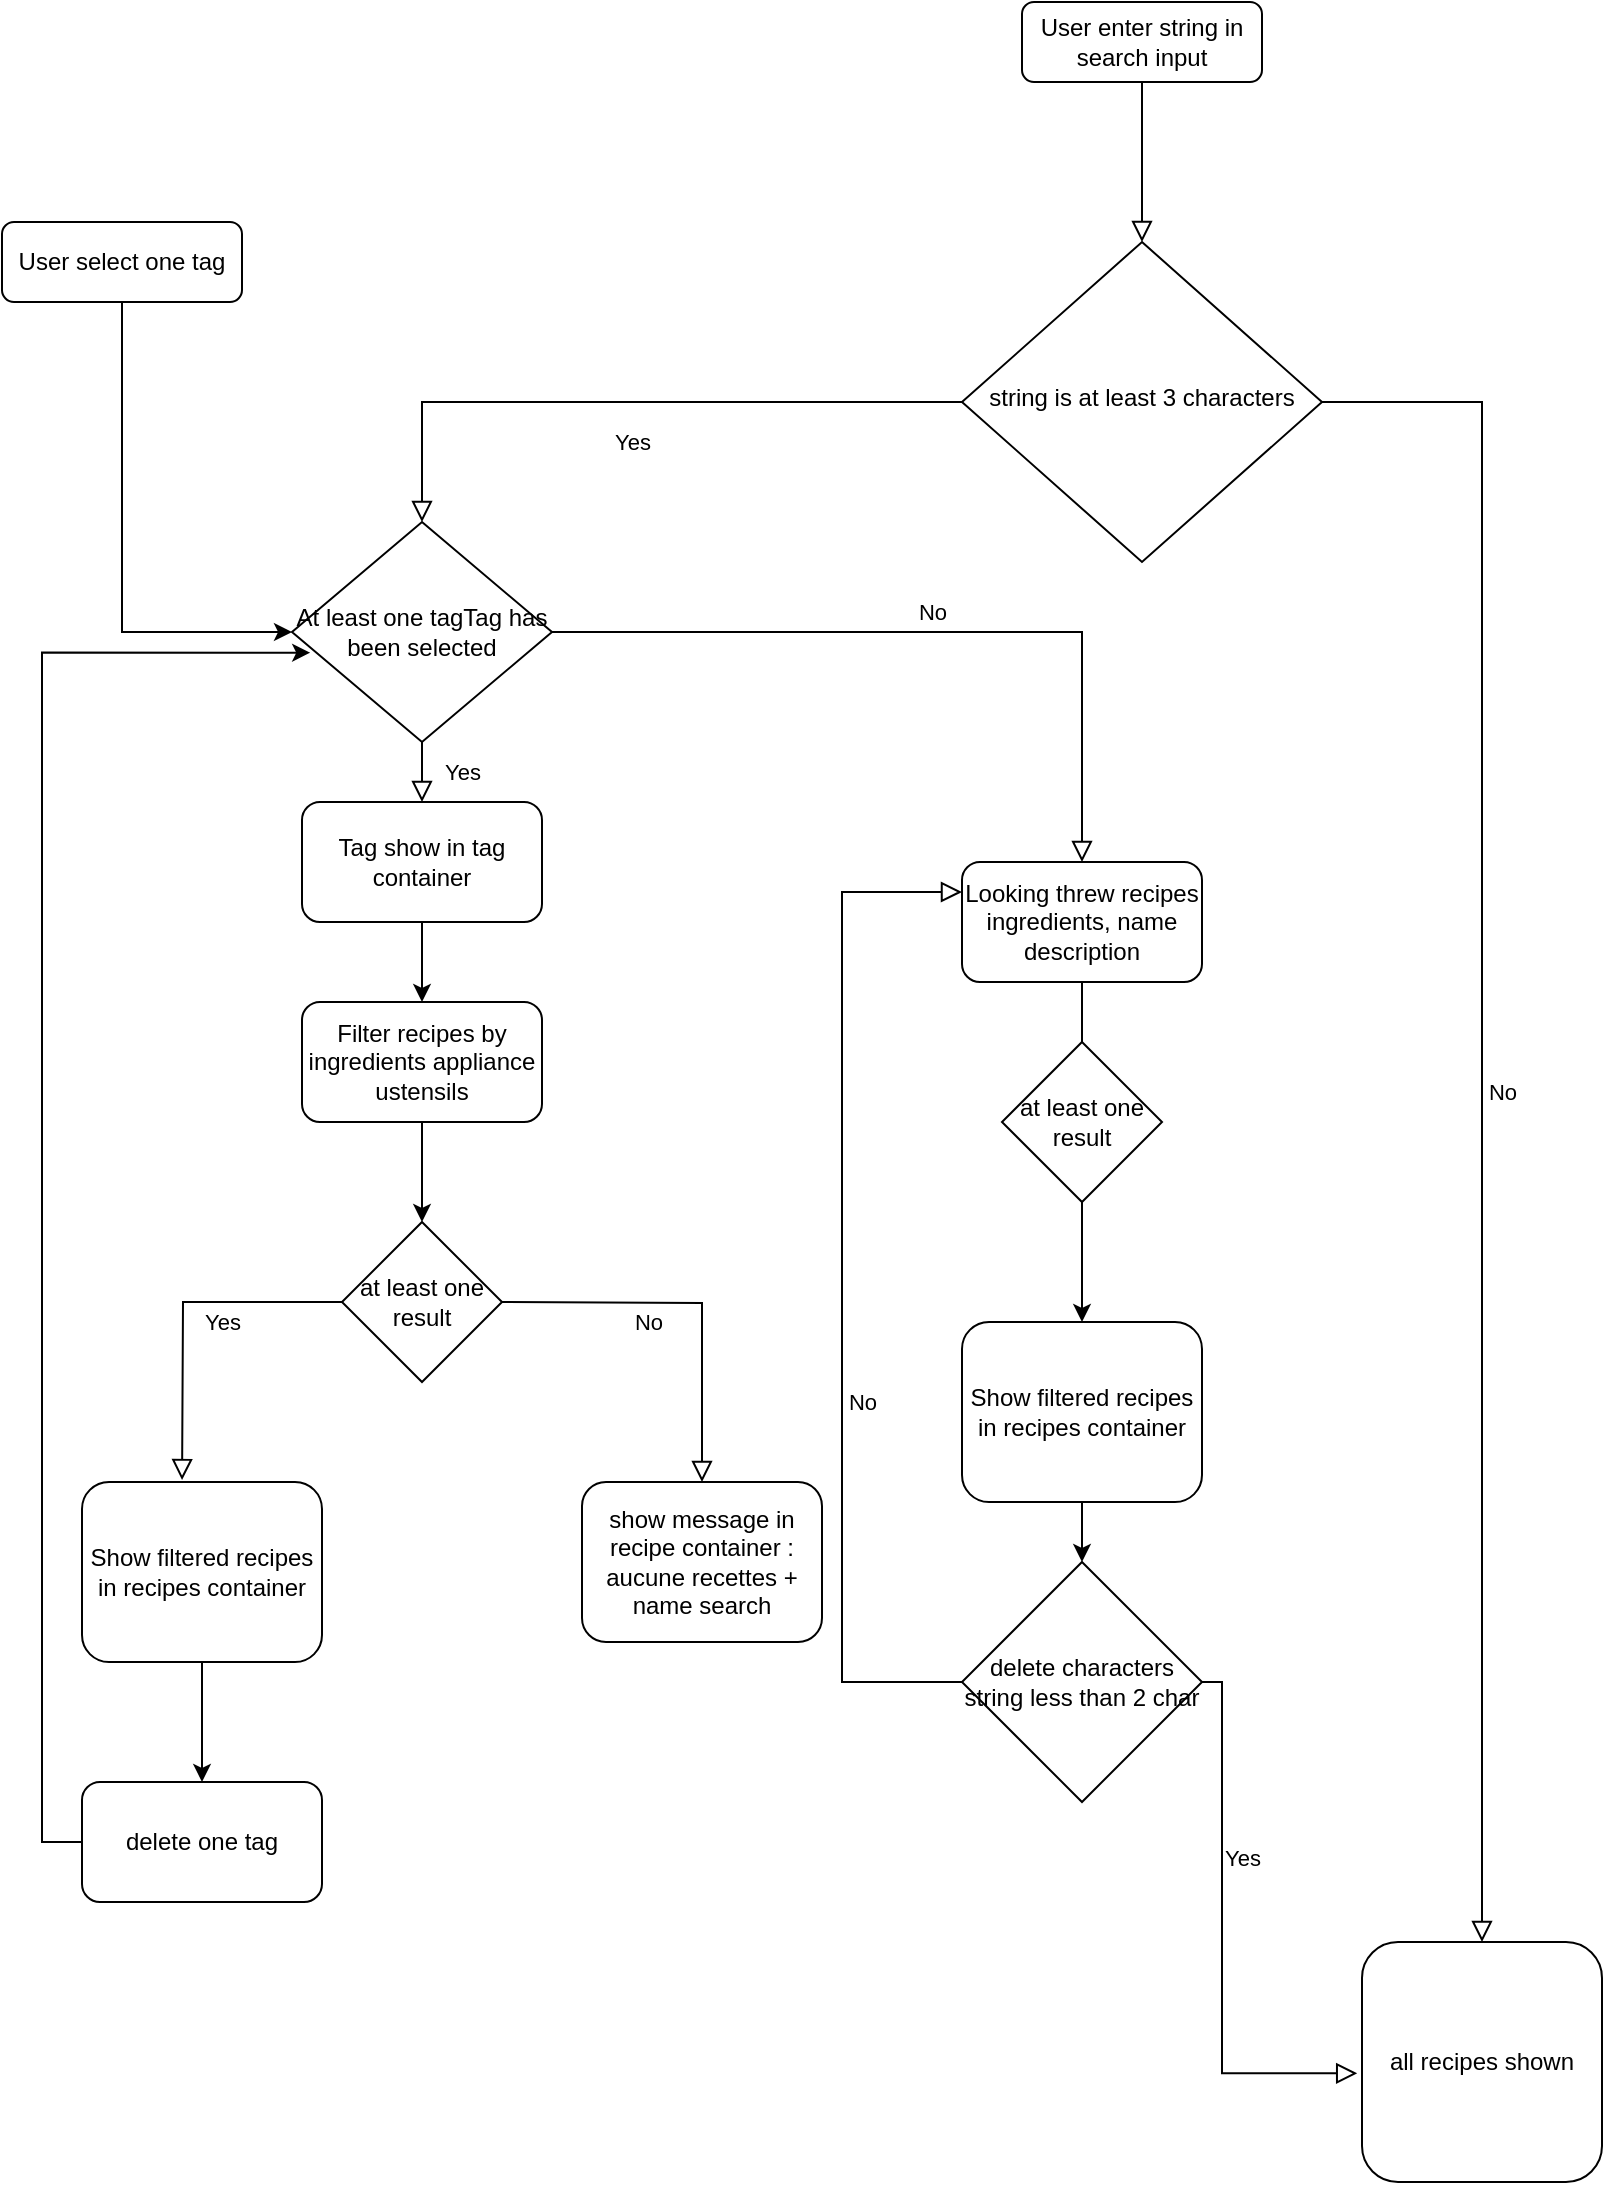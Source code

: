 <mxfile version="21.6.9" type="device">
  <diagram id="C5RBs43oDa-KdzZeNtuy" name="Page-1">
    <mxGraphModel dx="989" dy="545" grid="1" gridSize="10" guides="1" tooltips="1" connect="1" arrows="1" fold="1" page="1" pageScale="1" pageWidth="827" pageHeight="1169" math="0" shadow="0">
      <root>
        <mxCell id="WIyWlLk6GJQsqaUBKTNV-0" />
        <mxCell id="WIyWlLk6GJQsqaUBKTNV-1" parent="WIyWlLk6GJQsqaUBKTNV-0" />
        <mxCell id="WIyWlLk6GJQsqaUBKTNV-2" value="" style="rounded=0;html=1;jettySize=auto;orthogonalLoop=1;fontSize=11;endArrow=block;endFill=0;endSize=8;strokeWidth=1;shadow=0;labelBackgroundColor=none;edgeStyle=orthogonalEdgeStyle;" parent="WIyWlLk6GJQsqaUBKTNV-1" source="WIyWlLk6GJQsqaUBKTNV-3" target="WIyWlLk6GJQsqaUBKTNV-6" edge="1">
          <mxGeometry relative="1" as="geometry" />
        </mxCell>
        <mxCell id="WIyWlLk6GJQsqaUBKTNV-3" value="User enter string in search input" style="rounded=1;whiteSpace=wrap;html=1;fontSize=12;glass=0;strokeWidth=1;shadow=0;" parent="WIyWlLk6GJQsqaUBKTNV-1" vertex="1">
          <mxGeometry x="520" width="120" height="40" as="geometry" />
        </mxCell>
        <mxCell id="WIyWlLk6GJQsqaUBKTNV-4" value="Yes" style="rounded=0;html=1;jettySize=auto;orthogonalLoop=1;fontSize=11;endArrow=block;endFill=0;endSize=8;strokeWidth=1;shadow=0;labelBackgroundColor=none;edgeStyle=orthogonalEdgeStyle;entryX=0.5;entryY=0;entryDx=0;entryDy=0;" parent="WIyWlLk6GJQsqaUBKTNV-1" source="WIyWlLk6GJQsqaUBKTNV-6" target="ufn7WLJTJelUhDrwu3Ji-2" edge="1">
          <mxGeometry y="20" relative="1" as="geometry">
            <mxPoint as="offset" />
            <mxPoint x="220" y="240" as="targetPoint" />
          </mxGeometry>
        </mxCell>
        <mxCell id="WIyWlLk6GJQsqaUBKTNV-5" value="No" style="edgeStyle=orthogonalEdgeStyle;rounded=0;html=1;jettySize=auto;orthogonalLoop=1;fontSize=11;endArrow=block;endFill=0;endSize=8;strokeWidth=1;shadow=0;labelBackgroundColor=none;" parent="WIyWlLk6GJQsqaUBKTNV-1" source="WIyWlLk6GJQsqaUBKTNV-6" target="WIyWlLk6GJQsqaUBKTNV-7" edge="1">
          <mxGeometry y="10" relative="1" as="geometry">
            <mxPoint as="offset" />
          </mxGeometry>
        </mxCell>
        <mxCell id="WIyWlLk6GJQsqaUBKTNV-6" value="string is at least 3 characters" style="rhombus;whiteSpace=wrap;html=1;shadow=0;fontFamily=Helvetica;fontSize=12;align=center;strokeWidth=1;spacing=6;spacingTop=-4;" parent="WIyWlLk6GJQsqaUBKTNV-1" vertex="1">
          <mxGeometry x="490" y="120" width="180" height="160" as="geometry" />
        </mxCell>
        <mxCell id="WIyWlLk6GJQsqaUBKTNV-7" value="all recipes shown" style="rounded=1;whiteSpace=wrap;html=1;fontSize=12;glass=0;strokeWidth=1;shadow=0;" parent="WIyWlLk6GJQsqaUBKTNV-1" vertex="1">
          <mxGeometry x="690" y="970" width="120" height="120" as="geometry" />
        </mxCell>
        <mxCell id="ufn7WLJTJelUhDrwu3Ji-2" value="At least one tagTag has been selected" style="rhombus;whiteSpace=wrap;html=1;" vertex="1" parent="WIyWlLk6GJQsqaUBKTNV-1">
          <mxGeometry x="155" y="260" width="130" height="110" as="geometry" />
        </mxCell>
        <mxCell id="ufn7WLJTJelUhDrwu3Ji-23" value="" style="edgeStyle=orthogonalEdgeStyle;rounded=0;orthogonalLoop=1;jettySize=auto;html=1;" edge="1" parent="WIyWlLk6GJQsqaUBKTNV-1" source="ufn7WLJTJelUhDrwu3Ji-5" target="ufn7WLJTJelUhDrwu3Ji-21">
          <mxGeometry relative="1" as="geometry" />
        </mxCell>
        <mxCell id="ufn7WLJTJelUhDrwu3Ji-5" value="Tag show in tag container" style="rounded=1;whiteSpace=wrap;html=1;" vertex="1" parent="WIyWlLk6GJQsqaUBKTNV-1">
          <mxGeometry x="160" y="400" width="120" height="60" as="geometry" />
        </mxCell>
        <mxCell id="ufn7WLJTJelUhDrwu3Ji-8" value="Yes" style="rounded=0;html=1;jettySize=auto;orthogonalLoop=1;fontSize=11;endArrow=block;endFill=0;endSize=8;strokeWidth=1;shadow=0;labelBackgroundColor=none;edgeStyle=orthogonalEdgeStyle;exitX=0;exitY=0.5;exitDx=0;exitDy=0;" edge="1" parent="WIyWlLk6GJQsqaUBKTNV-1" source="ufn7WLJTJelUhDrwu3Ji-27">
          <mxGeometry x="-0.288" y="10" relative="1" as="geometry">
            <mxPoint as="offset" />
            <mxPoint x="100" y="650" as="sourcePoint" />
            <mxPoint x="100.034" y="739.028" as="targetPoint" />
          </mxGeometry>
        </mxCell>
        <mxCell id="ufn7WLJTJelUhDrwu3Ji-48" style="edgeStyle=orthogonalEdgeStyle;rounded=0;orthogonalLoop=1;jettySize=auto;html=1;entryX=0.5;entryY=0;entryDx=0;entryDy=0;" edge="1" parent="WIyWlLk6GJQsqaUBKTNV-1" source="ufn7WLJTJelUhDrwu3Ji-9" target="ufn7WLJTJelUhDrwu3Ji-47">
          <mxGeometry relative="1" as="geometry" />
        </mxCell>
        <mxCell id="ufn7WLJTJelUhDrwu3Ji-9" value="Show filtered recipes in recipes container" style="rounded=1;whiteSpace=wrap;html=1;" vertex="1" parent="WIyWlLk6GJQsqaUBKTNV-1">
          <mxGeometry x="490" y="660" width="120" height="90" as="geometry" />
        </mxCell>
        <mxCell id="ufn7WLJTJelUhDrwu3Ji-10" value="No" style="edgeStyle=orthogonalEdgeStyle;rounded=0;html=1;jettySize=auto;orthogonalLoop=1;fontSize=11;endArrow=block;endFill=0;endSize=8;strokeWidth=1;shadow=0;labelBackgroundColor=none;entryX=0.5;entryY=0;entryDx=0;entryDy=0;exitX=1;exitY=0.5;exitDx=0;exitDy=0;" edge="1" parent="WIyWlLk6GJQsqaUBKTNV-1" source="ufn7WLJTJelUhDrwu3Ji-2" target="ufn7WLJTJelUhDrwu3Ji-18">
          <mxGeometry y="10" relative="1" as="geometry">
            <mxPoint as="offset" />
            <mxPoint x="260" y="330" as="sourcePoint" />
            <mxPoint x="440" y="420" as="targetPoint" />
          </mxGeometry>
        </mxCell>
        <mxCell id="ufn7WLJTJelUhDrwu3Ji-26" style="edgeStyle=orthogonalEdgeStyle;rounded=0;orthogonalLoop=1;jettySize=auto;html=1;exitX=0.5;exitY=1;exitDx=0;exitDy=0;entryX=0.5;entryY=0;entryDx=0;entryDy=0;" edge="1" parent="WIyWlLk6GJQsqaUBKTNV-1" source="ufn7WLJTJelUhDrwu3Ji-18" target="ufn7WLJTJelUhDrwu3Ji-9">
          <mxGeometry relative="1" as="geometry" />
        </mxCell>
        <mxCell id="ufn7WLJTJelUhDrwu3Ji-18" value="Looking threw recipes ingredients, name description" style="rounded=1;whiteSpace=wrap;html=1;" vertex="1" parent="WIyWlLk6GJQsqaUBKTNV-1">
          <mxGeometry x="490" y="430" width="120" height="60" as="geometry" />
        </mxCell>
        <mxCell id="ufn7WLJTJelUhDrwu3Ji-28" style="edgeStyle=orthogonalEdgeStyle;rounded=0;orthogonalLoop=1;jettySize=auto;html=1;" edge="1" parent="WIyWlLk6GJQsqaUBKTNV-1" source="ufn7WLJTJelUhDrwu3Ji-21" target="ufn7WLJTJelUhDrwu3Ji-27">
          <mxGeometry relative="1" as="geometry" />
        </mxCell>
        <mxCell id="ufn7WLJTJelUhDrwu3Ji-21" value="Filter recipes by ingredients appliance ustensils" style="rounded=1;whiteSpace=wrap;html=1;" vertex="1" parent="WIyWlLk6GJQsqaUBKTNV-1">
          <mxGeometry x="160" y="500" width="120" height="60" as="geometry" />
        </mxCell>
        <mxCell id="ufn7WLJTJelUhDrwu3Ji-27" value="at least one result&lt;br&gt;" style="rhombus;whiteSpace=wrap;html=1;" vertex="1" parent="WIyWlLk6GJQsqaUBKTNV-1">
          <mxGeometry x="180" y="610" width="80" height="80" as="geometry" />
        </mxCell>
        <mxCell id="ufn7WLJTJelUhDrwu3Ji-29" value="at least one result&lt;br&gt;" style="rhombus;whiteSpace=wrap;html=1;" vertex="1" parent="WIyWlLk6GJQsqaUBKTNV-1">
          <mxGeometry x="510" y="520" width="80" height="80" as="geometry" />
        </mxCell>
        <mxCell id="ufn7WLJTJelUhDrwu3Ji-32" value="No" style="edgeStyle=orthogonalEdgeStyle;rounded=0;html=1;jettySize=auto;orthogonalLoop=1;fontSize=11;endArrow=block;endFill=0;endSize=8;strokeWidth=1;shadow=0;labelBackgroundColor=none;entryX=0.5;entryY=0;entryDx=0;entryDy=0;" edge="1" parent="WIyWlLk6GJQsqaUBKTNV-1" target="ufn7WLJTJelUhDrwu3Ji-34">
          <mxGeometry x="-0.222" y="-10" relative="1" as="geometry">
            <mxPoint as="offset" />
            <mxPoint x="260" y="650" as="sourcePoint" />
            <mxPoint x="360" y="730" as="targetPoint" />
          </mxGeometry>
        </mxCell>
        <mxCell id="ufn7WLJTJelUhDrwu3Ji-36" style="edgeStyle=orthogonalEdgeStyle;rounded=0;orthogonalLoop=1;jettySize=auto;html=1;entryX=0.5;entryY=0;entryDx=0;entryDy=0;" edge="1" parent="WIyWlLk6GJQsqaUBKTNV-1" source="ufn7WLJTJelUhDrwu3Ji-33">
          <mxGeometry relative="1" as="geometry">
            <mxPoint x="110" y="890" as="targetPoint" />
          </mxGeometry>
        </mxCell>
        <mxCell id="ufn7WLJTJelUhDrwu3Ji-33" value="Show filtered recipes in recipes container" style="rounded=1;whiteSpace=wrap;html=1;" vertex="1" parent="WIyWlLk6GJQsqaUBKTNV-1">
          <mxGeometry x="50" y="740" width="120" height="90" as="geometry" />
        </mxCell>
        <mxCell id="ufn7WLJTJelUhDrwu3Ji-34" value="show message in recipe container : aucune recettes + name search" style="rounded=1;whiteSpace=wrap;html=1;" vertex="1" parent="WIyWlLk6GJQsqaUBKTNV-1">
          <mxGeometry x="300" y="740" width="120" height="80" as="geometry" />
        </mxCell>
        <mxCell id="ufn7WLJTJelUhDrwu3Ji-40" style="edgeStyle=orthogonalEdgeStyle;rounded=0;orthogonalLoop=1;jettySize=auto;html=1;exitX=0;exitY=0.5;exitDx=0;exitDy=0;entryX=0.07;entryY=0.594;entryDx=0;entryDy=0;entryPerimeter=0;" edge="1" parent="WIyWlLk6GJQsqaUBKTNV-1" source="ufn7WLJTJelUhDrwu3Ji-38" target="ufn7WLJTJelUhDrwu3Ji-2">
          <mxGeometry relative="1" as="geometry">
            <mxPoint x="40.06" y="930.034" as="sourcePoint" />
            <mxPoint x="130" y="440" as="targetPoint" />
            <Array as="points">
              <mxPoint x="30" y="920" />
              <mxPoint x="30" y="325" />
            </Array>
          </mxGeometry>
        </mxCell>
        <mxCell id="ufn7WLJTJelUhDrwu3Ji-38" value="delete one tag" style="rounded=1;whiteSpace=wrap;html=1;" vertex="1" parent="WIyWlLk6GJQsqaUBKTNV-1">
          <mxGeometry x="50" y="890" width="120" height="60" as="geometry" />
        </mxCell>
        <mxCell id="ufn7WLJTJelUhDrwu3Ji-42" style="edgeStyle=orthogonalEdgeStyle;rounded=0;orthogonalLoop=1;jettySize=auto;html=1;exitX=0.5;exitY=1;exitDx=0;exitDy=0;entryX=0;entryY=0.5;entryDx=0;entryDy=0;" edge="1" parent="WIyWlLk6GJQsqaUBKTNV-1" source="ufn7WLJTJelUhDrwu3Ji-41" target="ufn7WLJTJelUhDrwu3Ji-2">
          <mxGeometry relative="1" as="geometry" />
        </mxCell>
        <mxCell id="ufn7WLJTJelUhDrwu3Ji-41" value="User select one tag" style="rounded=1;whiteSpace=wrap;html=1;fontSize=12;glass=0;strokeWidth=1;shadow=0;" vertex="1" parent="WIyWlLk6GJQsqaUBKTNV-1">
          <mxGeometry x="10" y="110" width="120" height="40" as="geometry" />
        </mxCell>
        <mxCell id="ufn7WLJTJelUhDrwu3Ji-45" value="Yes" style="rounded=0;html=1;jettySize=auto;orthogonalLoop=1;fontSize=11;endArrow=block;endFill=0;endSize=8;strokeWidth=1;shadow=0;labelBackgroundColor=none;edgeStyle=orthogonalEdgeStyle;exitX=0.5;exitY=1;exitDx=0;exitDy=0;entryX=0.5;entryY=0;entryDx=0;entryDy=0;" edge="1" parent="WIyWlLk6GJQsqaUBKTNV-1" source="ufn7WLJTJelUhDrwu3Ji-2" target="ufn7WLJTJelUhDrwu3Ji-5">
          <mxGeometry y="20" relative="1" as="geometry">
            <mxPoint as="offset" />
            <mxPoint x="270" y="300" as="sourcePoint" />
            <mxPoint x="270.004" y="380.028" as="targetPoint" />
          </mxGeometry>
        </mxCell>
        <mxCell id="ufn7WLJTJelUhDrwu3Ji-47" value="delete characters string less than 2 char" style="rhombus;whiteSpace=wrap;html=1;" vertex="1" parent="WIyWlLk6GJQsqaUBKTNV-1">
          <mxGeometry x="490" y="780" width="120" height="120" as="geometry" />
        </mxCell>
        <mxCell id="ufn7WLJTJelUhDrwu3Ji-49" value="Yes" style="rounded=0;html=1;jettySize=auto;orthogonalLoop=1;fontSize=11;endArrow=block;endFill=0;endSize=8;strokeWidth=1;shadow=0;labelBackgroundColor=none;edgeStyle=orthogonalEdgeStyle;exitX=1;exitY=0.5;exitDx=0;exitDy=0;entryX=-0.02;entryY=0.547;entryDx=0;entryDy=0;entryPerimeter=0;" edge="1" parent="WIyWlLk6GJQsqaUBKTNV-1" source="ufn7WLJTJelUhDrwu3Ji-47" target="WIyWlLk6GJQsqaUBKTNV-7">
          <mxGeometry x="-0.288" y="10" relative="1" as="geometry">
            <mxPoint as="offset" />
            <mxPoint x="719.97" y="880.97" as="sourcePoint" />
            <mxPoint x="640.004" y="969.998" as="targetPoint" />
            <Array as="points">
              <mxPoint x="620" y="840" />
              <mxPoint x="620" y="1036" />
            </Array>
          </mxGeometry>
        </mxCell>
        <mxCell id="ufn7WLJTJelUhDrwu3Ji-50" value="No" style="edgeStyle=orthogonalEdgeStyle;rounded=0;html=1;jettySize=auto;orthogonalLoop=1;fontSize=11;endArrow=block;endFill=0;endSize=8;strokeWidth=1;shadow=0;labelBackgroundColor=none;entryX=0;entryY=0.25;entryDx=0;entryDy=0;exitX=0;exitY=0.5;exitDx=0;exitDy=0;" edge="1" parent="WIyWlLk6GJQsqaUBKTNV-1" source="ufn7WLJTJelUhDrwu3Ji-47" target="ufn7WLJTJelUhDrwu3Ji-18">
          <mxGeometry x="-0.222" y="-10" relative="1" as="geometry">
            <mxPoint as="offset" />
            <mxPoint x="319.48" y="875" as="sourcePoint" />
            <mxPoint x="419.48" y="965" as="targetPoint" />
            <Array as="points">
              <mxPoint x="430" y="840" />
              <mxPoint x="430" y="445" />
            </Array>
          </mxGeometry>
        </mxCell>
      </root>
    </mxGraphModel>
  </diagram>
</mxfile>
